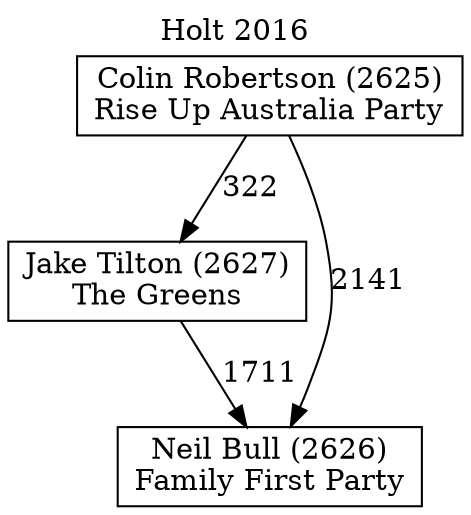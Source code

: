 // House preference flow
digraph "Neil Bull (2626)_Holt_2016" {
	graph [label="Holt 2016" labelloc=t mclimit=10]
	node [shape=box]
	"Jake Tilton (2627)" [label="Jake Tilton (2627)
The Greens"]
	"Colin Robertson (2625)" [label="Colin Robertson (2625)
Rise Up Australia Party"]
	"Neil Bull (2626)" [label="Neil Bull (2626)
Family First Party"]
	"Colin Robertson (2625)" -> "Neil Bull (2626)" [label=2141]
	"Colin Robertson (2625)" -> "Jake Tilton (2627)" [label=322]
	"Jake Tilton (2627)" -> "Neil Bull (2626)" [label=1711]
}

